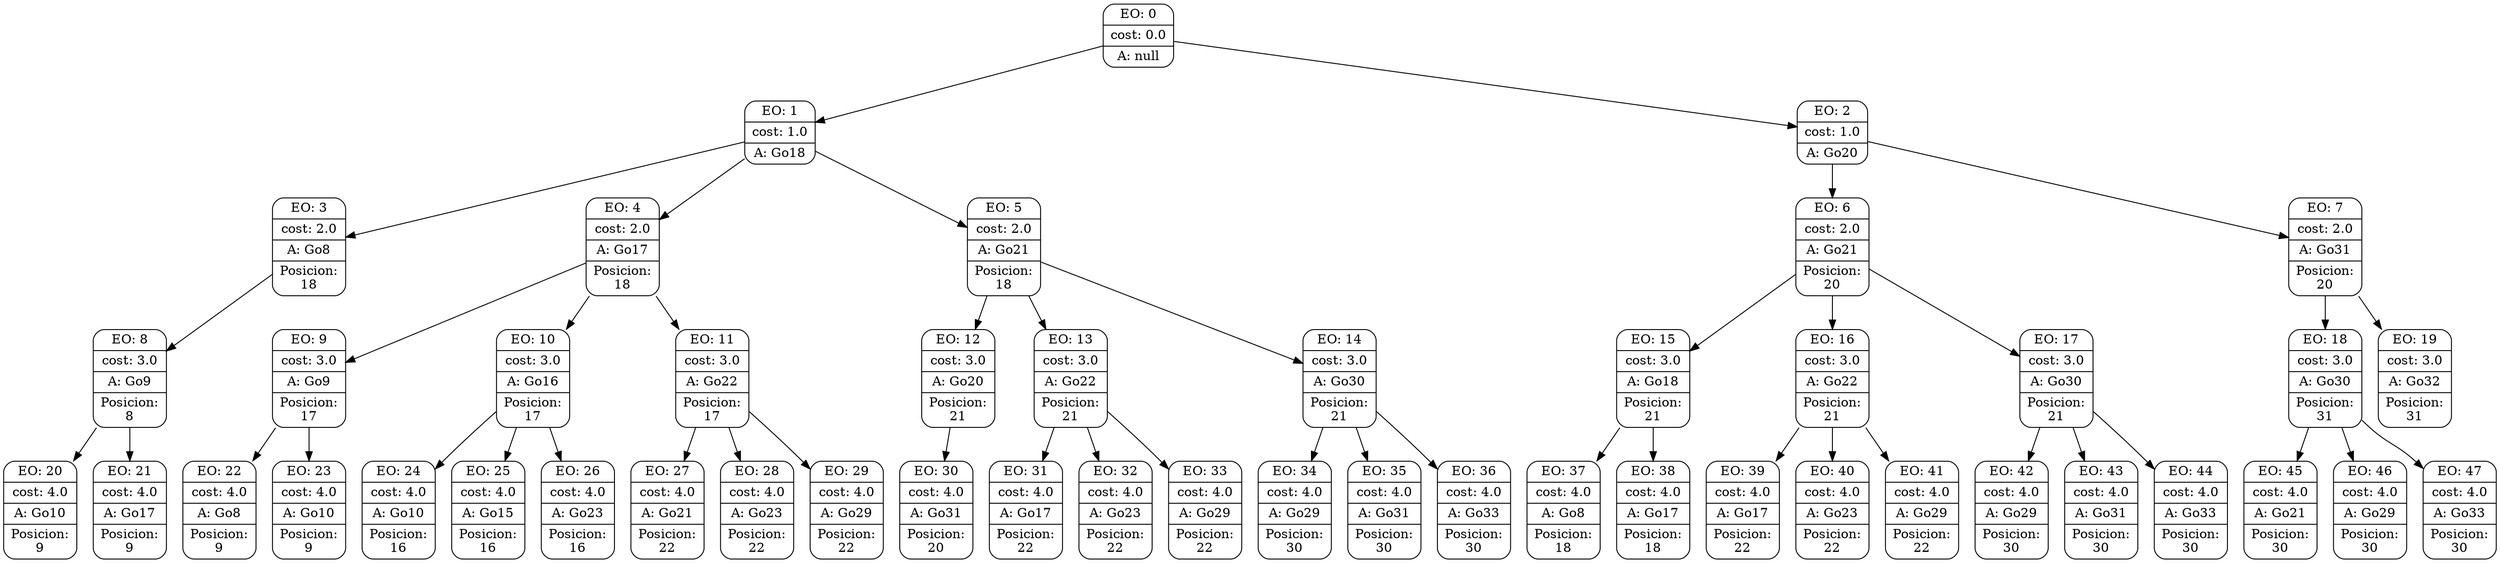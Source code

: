 digraph g {
node [shape = Mrecord];
nodo0[label="{EO: 0|cost: 0.0|A: null}"]
nodo1[label="{EO: 1|cost: 1.0|A: Go18}"]
nodo3[label="{EO: 3|cost: 2.0|A: Go8|Posicion:\n18}"]
nodo8[label="{EO: 8|cost: 3.0|A: Go9|Posicion:\n8}"]
nodo20[label="{EO: 20|cost: 4.0|A: Go10|Posicion:\n9}"]

nodo8 -> nodo20;
nodo21[label="{EO: 21|cost: 4.0|A: Go17|Posicion:\n9}"]

nodo8 -> nodo21;

nodo3 -> nodo8;

nodo1 -> nodo3;
nodo4[label="{EO: 4|cost: 2.0|A: Go17|Posicion:\n18}"]
nodo9[label="{EO: 9|cost: 3.0|A: Go9|Posicion:\n17}"]
nodo22[label="{EO: 22|cost: 4.0|A: Go8|Posicion:\n9}"]

nodo9 -> nodo22;
nodo23[label="{EO: 23|cost: 4.0|A: Go10|Posicion:\n9}"]

nodo9 -> nodo23;

nodo4 -> nodo9;
nodo10[label="{EO: 10|cost: 3.0|A: Go16|Posicion:\n17}"]
nodo24[label="{EO: 24|cost: 4.0|A: Go10|Posicion:\n16}"]

nodo10 -> nodo24;
nodo25[label="{EO: 25|cost: 4.0|A: Go15|Posicion:\n16}"]

nodo10 -> nodo25;
nodo26[label="{EO: 26|cost: 4.0|A: Go23|Posicion:\n16}"]

nodo10 -> nodo26;

nodo4 -> nodo10;
nodo11[label="{EO: 11|cost: 3.0|A: Go22|Posicion:\n17}"]
nodo27[label="{EO: 27|cost: 4.0|A: Go21|Posicion:\n22}"]

nodo11 -> nodo27;
nodo28[label="{EO: 28|cost: 4.0|A: Go23|Posicion:\n22}"]

nodo11 -> nodo28;
nodo29[label="{EO: 29|cost: 4.0|A: Go29|Posicion:\n22}"]

nodo11 -> nodo29;

nodo4 -> nodo11;

nodo1 -> nodo4;
nodo5[label="{EO: 5|cost: 2.0|A: Go21|Posicion:\n18}"]
nodo12[label="{EO: 12|cost: 3.0|A: Go20|Posicion:\n21}"]
nodo30[label="{EO: 30|cost: 4.0|A: Go31|Posicion:\n20}"]

nodo12 -> nodo30;

nodo5 -> nodo12;
nodo13[label="{EO: 13|cost: 3.0|A: Go22|Posicion:\n21}"]
nodo31[label="{EO: 31|cost: 4.0|A: Go17|Posicion:\n22}"]

nodo13 -> nodo31;
nodo32[label="{EO: 32|cost: 4.0|A: Go23|Posicion:\n22}"]

nodo13 -> nodo32;
nodo33[label="{EO: 33|cost: 4.0|A: Go29|Posicion:\n22}"]

nodo13 -> nodo33;

nodo5 -> nodo13;
nodo14[label="{EO: 14|cost: 3.0|A: Go30|Posicion:\n21}"]
nodo34[label="{EO: 34|cost: 4.0|A: Go29|Posicion:\n30}"]

nodo14 -> nodo34;
nodo35[label="{EO: 35|cost: 4.0|A: Go31|Posicion:\n30}"]

nodo14 -> nodo35;
nodo36[label="{EO: 36|cost: 4.0|A: Go33|Posicion:\n30}"]

nodo14 -> nodo36;

nodo5 -> nodo14;

nodo1 -> nodo5;

nodo0 -> nodo1;
nodo2[label="{EO: 2|cost: 1.0|A: Go20}"]
nodo6[label="{EO: 6|cost: 2.0|A: Go21|Posicion:\n20}"]
nodo15[label="{EO: 15|cost: 3.0|A: Go18|Posicion:\n21}"]
nodo37[label="{EO: 37|cost: 4.0|A: Go8|Posicion:\n18}"]

nodo15 -> nodo37;
nodo38[label="{EO: 38|cost: 4.0|A: Go17|Posicion:\n18}"]

nodo15 -> nodo38;

nodo6 -> nodo15;
nodo16[label="{EO: 16|cost: 3.0|A: Go22|Posicion:\n21}"]
nodo39[label="{EO: 39|cost: 4.0|A: Go17|Posicion:\n22}"]

nodo16 -> nodo39;
nodo40[label="{EO: 40|cost: 4.0|A: Go23|Posicion:\n22}"]

nodo16 -> nodo40;
nodo41[label="{EO: 41|cost: 4.0|A: Go29|Posicion:\n22}"]

nodo16 -> nodo41;

nodo6 -> nodo16;
nodo17[label="{EO: 17|cost: 3.0|A: Go30|Posicion:\n21}"]
nodo42[label="{EO: 42|cost: 4.0|A: Go29|Posicion:\n30}"]

nodo17 -> nodo42;
nodo43[label="{EO: 43|cost: 4.0|A: Go31|Posicion:\n30}"]

nodo17 -> nodo43;
nodo44[label="{EO: 44|cost: 4.0|A: Go33|Posicion:\n30}"]

nodo17 -> nodo44;

nodo6 -> nodo17;

nodo2 -> nodo6;
nodo7[label="{EO: 7|cost: 2.0|A: Go31|Posicion:\n20}"]
nodo18[label="{EO: 18|cost: 3.0|A: Go30|Posicion:\n31}"]
nodo45[label="{EO: 45|cost: 4.0|A: Go21|Posicion:\n30}"]

nodo18 -> nodo45;
nodo46[label="{EO: 46|cost: 4.0|A: Go29|Posicion:\n30}"]

nodo18 -> nodo46;
nodo47[label="{EO: 47|cost: 4.0|A: Go33|Posicion:\n30}"]

nodo18 -> nodo47;

nodo7 -> nodo18;
nodo19[label="{EO: 19|cost: 3.0|A: Go32|Posicion:\n31}"]

nodo7 -> nodo19;

nodo2 -> nodo7;

nodo0 -> nodo2;


}